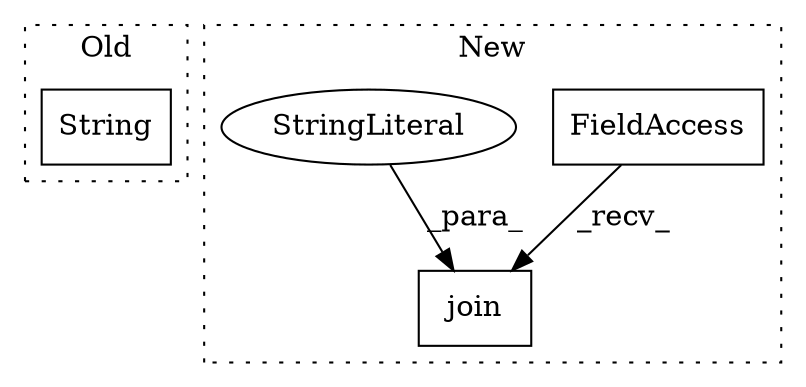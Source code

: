 digraph G {
subgraph cluster0 {
1 [label="String" a="32" s="2171,2198" l="7,1" shape="box"];
label = "Old";
style="dotted";
}
subgraph cluster1 {
2 [label="join" a="32" s="2127,2201" l="5,1" shape="box"];
3 [label="FieldAccess" a="22" s="2119" l="7" shape="box"];
4 [label="StringLiteral" a="45" s="2181" l="10" shape="ellipse"];
label = "New";
style="dotted";
}
3 -> 2 [label="_recv_"];
4 -> 2 [label="_para_"];
}